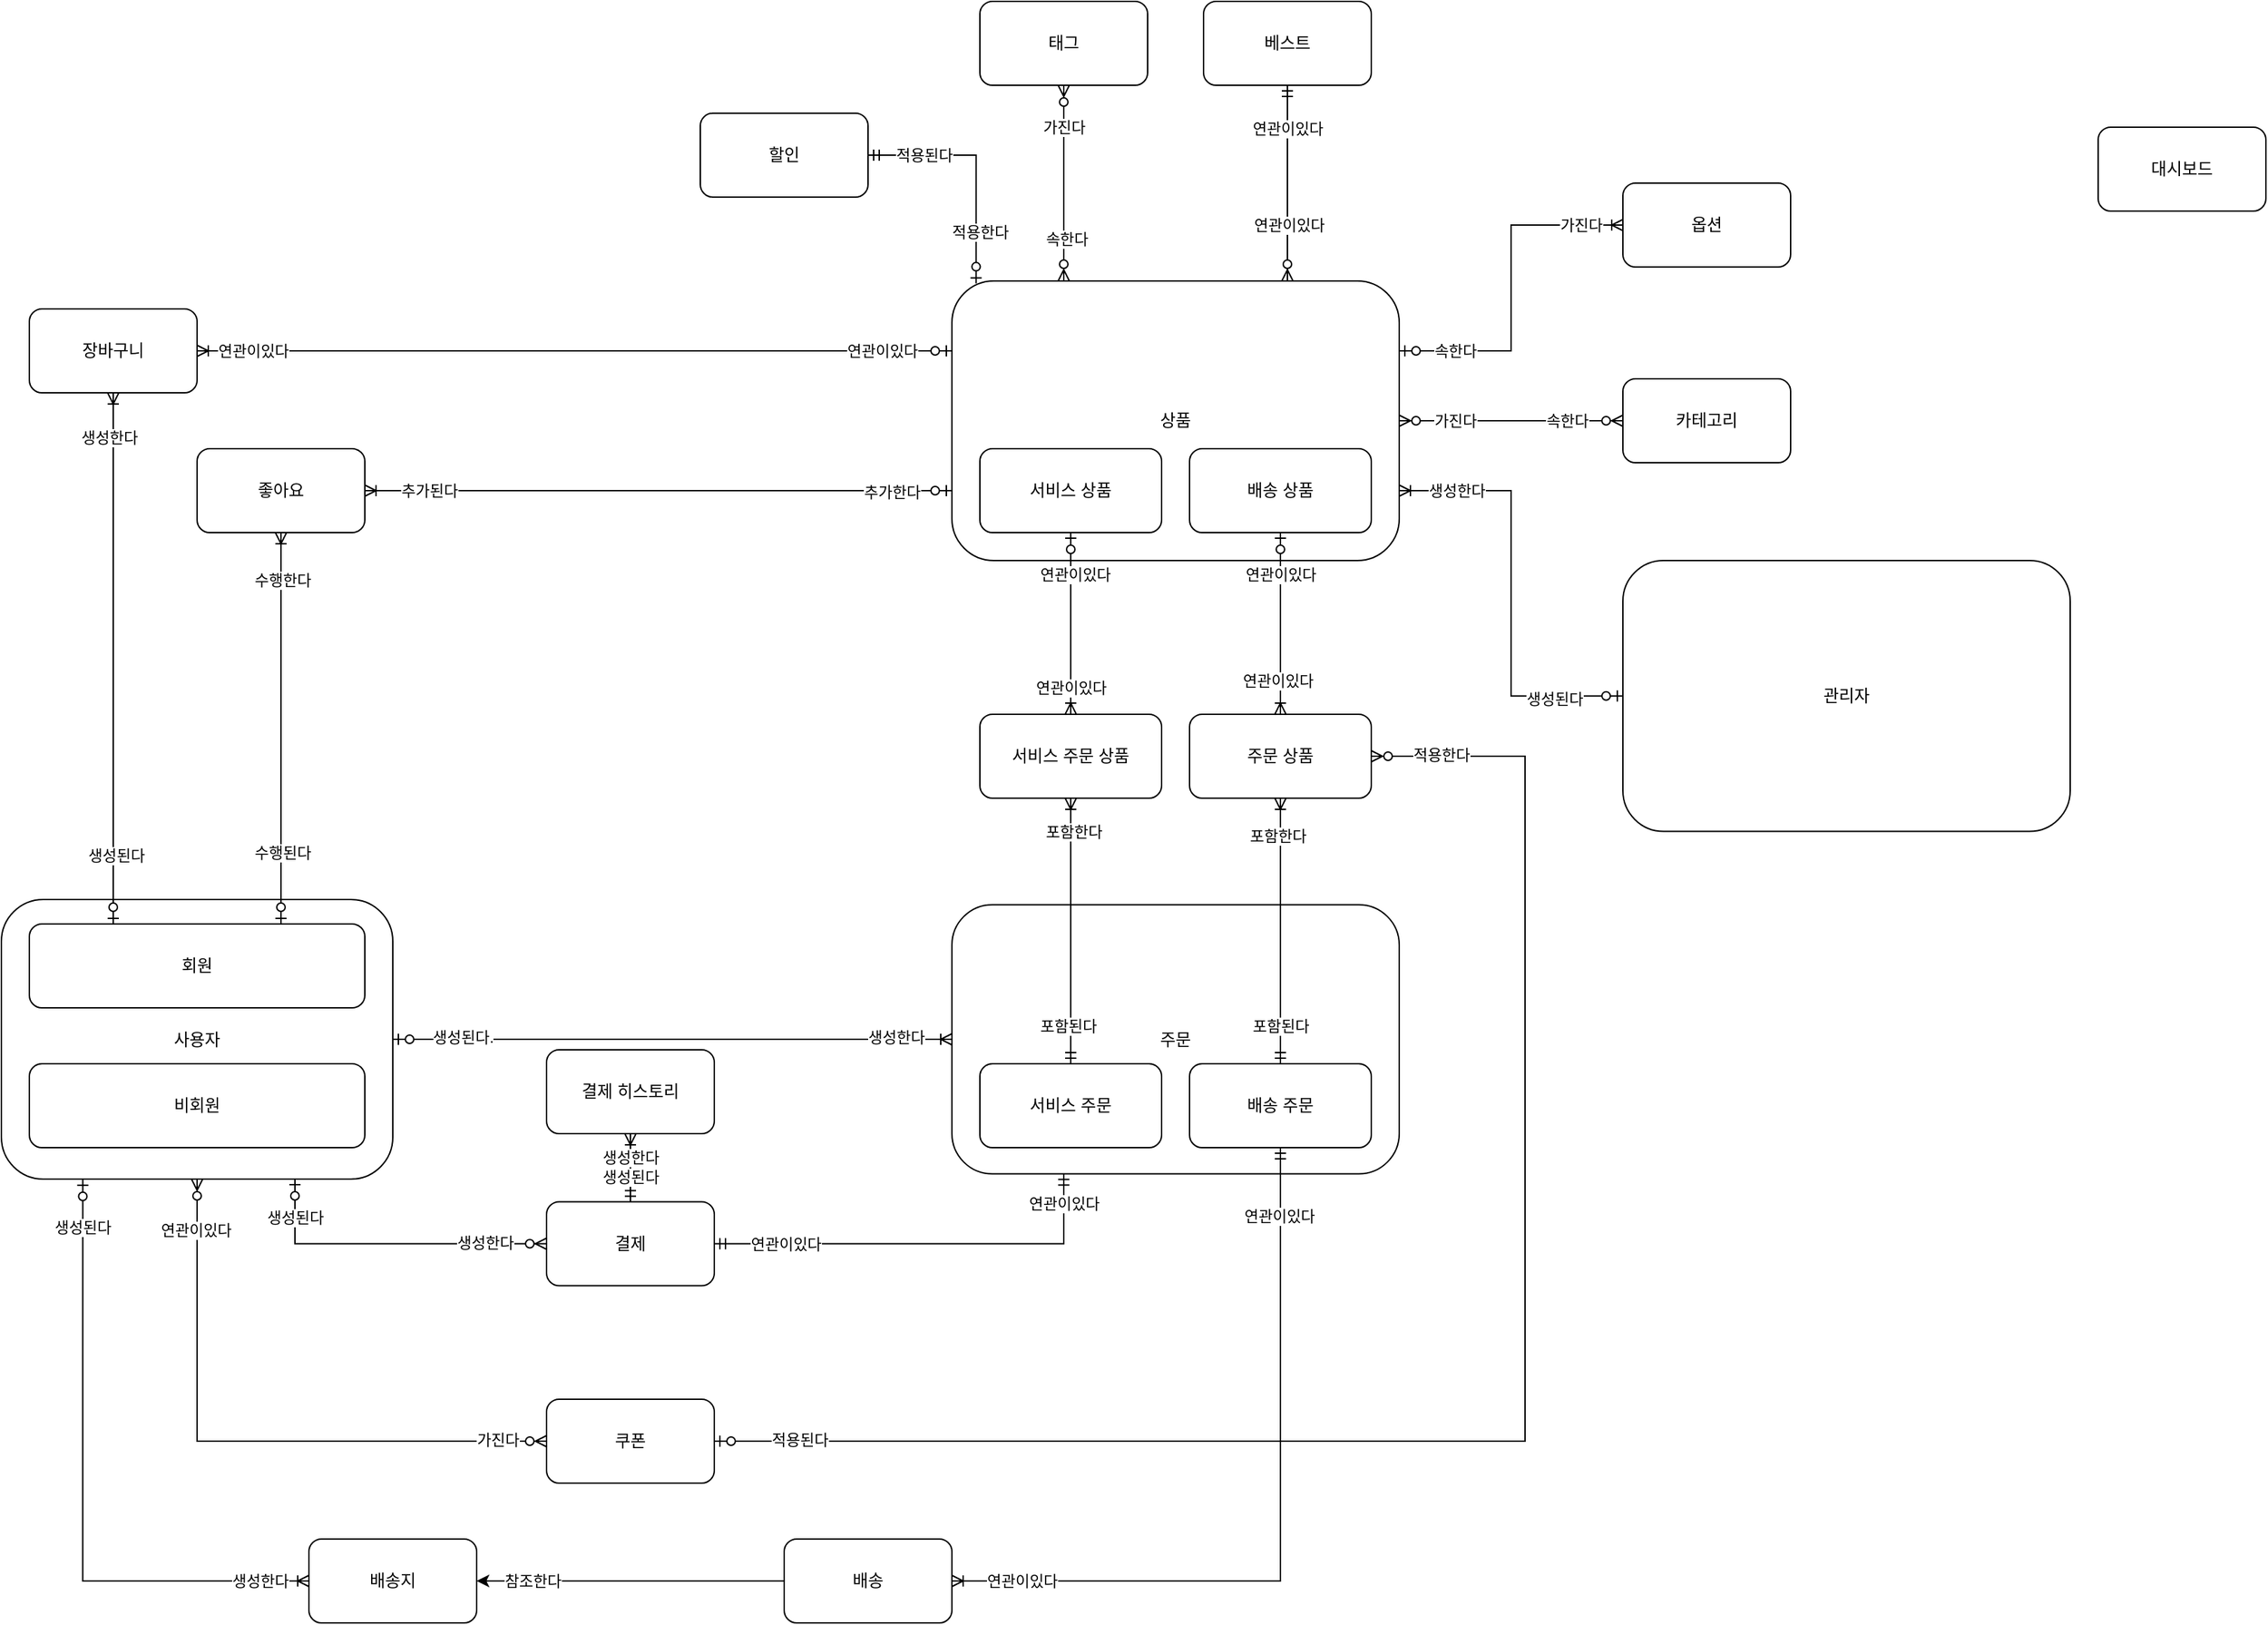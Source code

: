 <mxfile version="14.9.8" type="github">
  <diagram id="R2lEEEUBdFMjLlhIrx00" name="Page-1">
    <mxGraphModel dx="2787" dy="2333" grid="1" gridSize="10" guides="1" tooltips="1" connect="1" arrows="1" fold="1" page="1" pageScale="1" pageWidth="850" pageHeight="1100" math="0" shadow="0" extFonts="Permanent Marker^https://fonts.googleapis.com/css?family=Permanent+Marker">
      <root>
        <mxCell id="0" />
        <mxCell id="1" parent="0" />
        <mxCell id="2hnRYmLBY4R5disIURur-57" style="edgeStyle=orthogonalEdgeStyle;rounded=0;orthogonalLoop=1;jettySize=auto;html=1;entryX=0.5;entryY=1;entryDx=0;entryDy=0;startArrow=ERzeroToMany;startFill=1;endArrow=ERzeroToMany;endFill=1;exitX=0.25;exitY=0;exitDx=0;exitDy=0;" parent="1" source="2hnRYmLBY4R5disIURur-1" target="2hnRYmLBY4R5disIURur-8" edge="1">
          <mxGeometry relative="1" as="geometry" />
        </mxCell>
        <mxCell id="yDSy416Q2fZjyIFjz2US-16" value="가진다" style="edgeLabel;html=1;align=center;verticalAlign=middle;resizable=0;points=[];" parent="2hnRYmLBY4R5disIURur-57" vertex="1" connectable="0">
          <mxGeometry x="0.346" relative="1" as="geometry">
            <mxPoint y="-16" as="offset" />
          </mxGeometry>
        </mxCell>
        <mxCell id="yDSy416Q2fZjyIFjz2US-17" value="속한다" style="edgeLabel;html=1;align=center;verticalAlign=middle;resizable=0;points=[];" parent="2hnRYmLBY4R5disIURur-57" vertex="1" connectable="0">
          <mxGeometry x="-0.356" y="-2" relative="1" as="geometry">
            <mxPoint y="15" as="offset" />
          </mxGeometry>
        </mxCell>
        <mxCell id="oitEoYxr7aCSYyfxfLtR-1" style="edgeStyle=orthogonalEdgeStyle;rounded=0;orthogonalLoop=1;jettySize=auto;html=1;exitX=1;exitY=0.5;exitDx=0;exitDy=0;startArrow=ERzeroToMany;startFill=1;endArrow=ERzeroToMany;endFill=1;" parent="1" source="2hnRYmLBY4R5disIURur-1" target="2hnRYmLBY4R5disIURur-7" edge="1">
          <mxGeometry relative="1" as="geometry" />
        </mxCell>
        <mxCell id="yDSy416Q2fZjyIFjz2US-25" value="속한다" style="edgeLabel;html=1;align=center;verticalAlign=middle;resizable=0;points=[];" parent="oitEoYxr7aCSYyfxfLtR-1" vertex="1" connectable="0">
          <mxGeometry x="0.683" y="2" relative="1" as="geometry">
            <mxPoint x="-15" y="2" as="offset" />
          </mxGeometry>
        </mxCell>
        <mxCell id="yDSy416Q2fZjyIFjz2US-26" value="가진다" style="edgeLabel;html=1;align=center;verticalAlign=middle;resizable=0;points=[];" parent="oitEoYxr7aCSYyfxfLtR-1" vertex="1" connectable="0">
          <mxGeometry x="-0.661" y="2" relative="1" as="geometry">
            <mxPoint x="13" y="2" as="offset" />
          </mxGeometry>
        </mxCell>
        <mxCell id="_jcvvK5TQMSsKn6ra5zK-13" style="edgeStyle=orthogonalEdgeStyle;rounded=0;orthogonalLoop=1;jettySize=auto;html=1;exitX=1;exitY=0.25;exitDx=0;exitDy=0;entryX=0;entryY=0.5;entryDx=0;entryDy=0;startArrow=ERzeroToOne;startFill=1;endArrow=ERoneToMany;endFill=0;" parent="1" source="2hnRYmLBY4R5disIURur-1" target="_jcvvK5TQMSsKn6ra5zK-12" edge="1">
          <mxGeometry relative="1" as="geometry" />
        </mxCell>
        <mxCell id="yDSy416Q2fZjyIFjz2US-23" value="가진다" style="edgeLabel;html=1;align=center;verticalAlign=middle;resizable=0;points=[];" parent="_jcvvK5TQMSsKn6ra5zK-13" vertex="1" connectable="0">
          <mxGeometry x="0.791" y="2" relative="1" as="geometry">
            <mxPoint x="-4" y="2" as="offset" />
          </mxGeometry>
        </mxCell>
        <mxCell id="yDSy416Q2fZjyIFjz2US-24" value="속한다" style="edgeLabel;html=1;align=center;verticalAlign=middle;resizable=0;points=[];" parent="_jcvvK5TQMSsKn6ra5zK-13" vertex="1" connectable="0">
          <mxGeometry x="-0.756" y="4" relative="1" as="geometry">
            <mxPoint x="9" y="4" as="offset" />
          </mxGeometry>
        </mxCell>
        <mxCell id="2hnRYmLBY4R5disIURur-1" value="상품" style="rounded=1;whiteSpace=wrap;html=1;" parent="1" vertex="1">
          <mxGeometry x="40" y="120" width="320" height="200" as="geometry" />
        </mxCell>
        <mxCell id="_jcvvK5TQMSsKn6ra5zK-4" style="edgeStyle=orthogonalEdgeStyle;rounded=0;orthogonalLoop=1;jettySize=auto;html=1;exitX=0.5;exitY=1;exitDx=0;exitDy=0;entryX=0.5;entryY=0;entryDx=0;entryDy=0;startArrow=ERzeroToOne;startFill=1;endArrow=ERoneToMany;endFill=0;" parent="1" source="2hnRYmLBY4R5disIURur-3" target="_jcvvK5TQMSsKn6ra5zK-2" edge="1">
          <mxGeometry relative="1" as="geometry" />
        </mxCell>
        <mxCell id="yDSy416Q2fZjyIFjz2US-31" value="연관이있다" style="edgeLabel;html=1;align=center;verticalAlign=middle;resizable=0;points=[];" parent="_jcvvK5TQMSsKn6ra5zK-4" vertex="1" connectable="0">
          <mxGeometry x="-0.29" y="3" relative="1" as="geometry">
            <mxPoint y="-16" as="offset" />
          </mxGeometry>
        </mxCell>
        <mxCell id="yDSy416Q2fZjyIFjz2US-32" value="연관이있다" style="edgeLabel;html=1;align=center;verticalAlign=middle;resizable=0;points=[];" parent="_jcvvK5TQMSsKn6ra5zK-4" vertex="1" connectable="0">
          <mxGeometry x="0.209" relative="1" as="geometry">
            <mxPoint y="32" as="offset" />
          </mxGeometry>
        </mxCell>
        <mxCell id="2hnRYmLBY4R5disIURur-3" value="서비스 상품" style="rounded=1;whiteSpace=wrap;html=1;" parent="1" vertex="1">
          <mxGeometry x="60" y="240" width="130" height="60" as="geometry" />
        </mxCell>
        <mxCell id="_jcvvK5TQMSsKn6ra5zK-7" style="edgeStyle=orthogonalEdgeStyle;rounded=0;orthogonalLoop=1;jettySize=auto;html=1;entryX=0.5;entryY=0;entryDx=0;entryDy=0;startArrow=ERzeroToOne;startFill=1;endArrow=ERoneToMany;endFill=0;" parent="1" source="2hnRYmLBY4R5disIURur-4" target="_jcvvK5TQMSsKn6ra5zK-1" edge="1">
          <mxGeometry relative="1" as="geometry" />
        </mxCell>
        <mxCell id="yDSy416Q2fZjyIFjz2US-29" value="연관이있다" style="edgeLabel;html=1;align=center;verticalAlign=middle;resizable=0;points=[];" parent="_jcvvK5TQMSsKn6ra5zK-7" vertex="1" connectable="0">
          <mxGeometry x="-0.213" y="1" relative="1" as="geometry">
            <mxPoint x="-1" y="-21" as="offset" />
          </mxGeometry>
        </mxCell>
        <mxCell id="yDSy416Q2fZjyIFjz2US-30" value="연관이있다" style="edgeLabel;html=1;align=center;verticalAlign=middle;resizable=0;points=[];" parent="_jcvvK5TQMSsKn6ra5zK-7" vertex="1" connectable="0">
          <mxGeometry x="0.633" y="-2" relative="1" as="geometry">
            <mxPoint as="offset" />
          </mxGeometry>
        </mxCell>
        <mxCell id="2hnRYmLBY4R5disIURur-4" value="배송 상품" style="rounded=1;whiteSpace=wrap;html=1;" parent="1" vertex="1">
          <mxGeometry x="210" y="240" width="130" height="60" as="geometry" />
        </mxCell>
        <mxCell id="2hnRYmLBY4R5disIURur-36" style="edgeStyle=orthogonalEdgeStyle;rounded=0;orthogonalLoop=1;jettySize=auto;html=1;entryX=1;entryY=0.5;entryDx=0;entryDy=0;startArrow=none;startFill=0;endArrow=classic;endFill=1;" parent="1" source="2hnRYmLBY4R5disIURur-5" target="2hnRYmLBY4R5disIURur-6" edge="1">
          <mxGeometry relative="1" as="geometry" />
        </mxCell>
        <mxCell id="yDSy416Q2fZjyIFjz2US-48" value="참조한다" style="edgeLabel;html=1;align=center;verticalAlign=middle;resizable=0;points=[];" parent="2hnRYmLBY4R5disIURur-36" vertex="1" connectable="0">
          <mxGeometry x="0.803" y="-1" relative="1" as="geometry">
            <mxPoint x="18" y="1" as="offset" />
          </mxGeometry>
        </mxCell>
        <mxCell id="2hnRYmLBY4R5disIURur-5" value="배송" style="rounded=1;whiteSpace=wrap;html=1;" parent="1" vertex="1">
          <mxGeometry x="-80" y="1020" width="120" height="60" as="geometry" />
        </mxCell>
        <mxCell id="2hnRYmLBY4R5disIURur-37" style="edgeStyle=orthogonalEdgeStyle;rounded=0;orthogonalLoop=1;jettySize=auto;html=1;entryX=0.208;entryY=1.002;entryDx=0;entryDy=0;startArrow=ERoneToMany;startFill=0;endArrow=ERzeroToOne;endFill=1;exitX=0;exitY=0.5;exitDx=0;exitDy=0;entryPerimeter=0;" parent="1" source="2hnRYmLBY4R5disIURur-6" target="2hnRYmLBY4R5disIURur-14" edge="1">
          <mxGeometry relative="1" as="geometry" />
        </mxCell>
        <mxCell id="yDSy416Q2fZjyIFjz2US-49" value="생성된다" style="edgeLabel;html=1;align=center;verticalAlign=middle;resizable=0;points=[];" parent="2hnRYmLBY4R5disIURur-37" vertex="1" connectable="0">
          <mxGeometry x="0.85" relative="1" as="geometry">
            <mxPoint as="offset" />
          </mxGeometry>
        </mxCell>
        <mxCell id="yDSy416Q2fZjyIFjz2US-50" value="생성한다" style="edgeLabel;html=1;align=center;verticalAlign=middle;resizable=0;points=[];" parent="2hnRYmLBY4R5disIURur-37" vertex="1" connectable="0">
          <mxGeometry x="-0.841" relative="1" as="geometry">
            <mxPoint as="offset" />
          </mxGeometry>
        </mxCell>
        <mxCell id="2hnRYmLBY4R5disIURur-6" value="배송지" style="rounded=1;whiteSpace=wrap;html=1;" parent="1" vertex="1">
          <mxGeometry x="-420" y="1020" width="120" height="60" as="geometry" />
        </mxCell>
        <mxCell id="2hnRYmLBY4R5disIURur-7" value="카테고리" style="rounded=1;whiteSpace=wrap;html=1;" parent="1" vertex="1">
          <mxGeometry x="520" y="190" width="120" height="60" as="geometry" />
        </mxCell>
        <mxCell id="2hnRYmLBY4R5disIURur-8" value="태그" style="rounded=1;whiteSpace=wrap;html=1;" parent="1" vertex="1">
          <mxGeometry x="60" y="-80" width="120" height="60" as="geometry" />
        </mxCell>
        <mxCell id="2hnRYmLBY4R5disIURur-58" style="edgeStyle=orthogonalEdgeStyle;rounded=0;orthogonalLoop=1;jettySize=auto;html=1;entryX=0.75;entryY=0;entryDx=0;entryDy=0;startArrow=ERmandOne;startFill=0;endArrow=ERzeroToMany;endFill=1;" parent="1" source="2hnRYmLBY4R5disIURur-9" target="2hnRYmLBY4R5disIURur-1" edge="1">
          <mxGeometry relative="1" as="geometry" />
        </mxCell>
        <mxCell id="yDSy416Q2fZjyIFjz2US-18" value="연관이있다" style="edgeLabel;html=1;align=center;verticalAlign=middle;resizable=0;points=[];" parent="2hnRYmLBY4R5disIURur-58" vertex="1" connectable="0">
          <mxGeometry x="-0.382" y="-1" relative="1" as="geometry">
            <mxPoint x="1" y="-13" as="offset" />
          </mxGeometry>
        </mxCell>
        <mxCell id="yDSy416Q2fZjyIFjz2US-22" value="연관이있다" style="edgeLabel;html=1;align=center;verticalAlign=middle;resizable=0;points=[];" parent="2hnRYmLBY4R5disIURur-58" vertex="1" connectable="0">
          <mxGeometry x="0.273" y="1" relative="1" as="geometry">
            <mxPoint y="11" as="offset" />
          </mxGeometry>
        </mxCell>
        <mxCell id="2hnRYmLBY4R5disIURur-9" value="베스트" style="rounded=1;whiteSpace=wrap;html=1;" parent="1" vertex="1">
          <mxGeometry x="220" y="-80" width="120" height="60" as="geometry" />
        </mxCell>
        <mxCell id="2hnRYmLBY4R5disIURur-56" style="edgeStyle=orthogonalEdgeStyle;rounded=0;orthogonalLoop=1;jettySize=auto;html=1;entryX=0;entryY=0.25;entryDx=0;entryDy=0;startArrow=ERoneToMany;startFill=0;endArrow=ERzeroToOne;endFill=1;" parent="1" source="2hnRYmLBY4R5disIURur-10" target="2hnRYmLBY4R5disIURur-1" edge="1">
          <mxGeometry relative="1" as="geometry" />
        </mxCell>
        <mxCell id="yDSy416Q2fZjyIFjz2US-7" value="연관이있다" style="edgeLabel;html=1;align=center;verticalAlign=middle;resizable=0;points=[];" parent="2hnRYmLBY4R5disIURur-56" vertex="1" connectable="0">
          <mxGeometry x="-0.865" y="-3" relative="1" as="geometry">
            <mxPoint x="3" y="-3" as="offset" />
          </mxGeometry>
        </mxCell>
        <mxCell id="yDSy416Q2fZjyIFjz2US-8" value="연관이있다" style="edgeLabel;html=1;align=center;verticalAlign=middle;resizable=0;points=[];" parent="2hnRYmLBY4R5disIURur-56" vertex="1" connectable="0">
          <mxGeometry x="0.758" y="4" relative="1" as="geometry">
            <mxPoint x="15" y="4" as="offset" />
          </mxGeometry>
        </mxCell>
        <mxCell id="2hnRYmLBY4R5disIURur-10" value="장바구니" style="rounded=1;whiteSpace=wrap;html=1;" parent="1" vertex="1">
          <mxGeometry x="-620" y="140" width="120" height="60" as="geometry" />
        </mxCell>
        <mxCell id="2hnRYmLBY4R5disIURur-11" value="대시보드" style="rounded=1;whiteSpace=wrap;html=1;" parent="1" vertex="1">
          <mxGeometry x="860" y="10" width="120" height="60" as="geometry" />
        </mxCell>
        <mxCell id="2hnRYmLBY4R5disIURur-12" value="쿠폰" style="rounded=1;whiteSpace=wrap;html=1;" parent="1" vertex="1">
          <mxGeometry x="-250" y="920" width="120" height="60" as="geometry" />
        </mxCell>
        <mxCell id="2hnRYmLBY4R5disIURur-29" style="edgeStyle=orthogonalEdgeStyle;rounded=0;orthogonalLoop=1;jettySize=auto;html=1;entryX=0.25;entryY=1;entryDx=0;entryDy=0;startArrow=ERmandOne;startFill=0;endArrow=ERmandOne;endFill=0;" parent="1" source="2hnRYmLBY4R5disIURur-13" target="2hnRYmLBY4R5disIURur-19" edge="1">
          <mxGeometry relative="1" as="geometry" />
        </mxCell>
        <mxCell id="yDSy416Q2fZjyIFjz2US-43" value="연관이있다" style="edgeLabel;html=1;align=center;verticalAlign=middle;resizable=0;points=[];" parent="2hnRYmLBY4R5disIURur-29" vertex="1" connectable="0">
          <mxGeometry x="-0.785" y="2" relative="1" as="geometry">
            <mxPoint x="18" y="2" as="offset" />
          </mxGeometry>
        </mxCell>
        <mxCell id="yDSy416Q2fZjyIFjz2US-45" value="연관이있다" style="edgeLabel;html=1;align=center;verticalAlign=middle;resizable=0;points=[];" parent="2hnRYmLBY4R5disIURur-29" vertex="1" connectable="0">
          <mxGeometry x="0.74" y="2" relative="1" as="geometry">
            <mxPoint x="2" y="-18" as="offset" />
          </mxGeometry>
        </mxCell>
        <mxCell id="2hnRYmLBY4R5disIURur-30" style="edgeStyle=orthogonalEdgeStyle;rounded=0;orthogonalLoop=1;jettySize=auto;html=1;entryX=0.5;entryY=1;entryDx=0;entryDy=0;startArrow=ERmandOne;startFill=0;endArrow=ERoneToMany;endFill=0;" parent="1" source="2hnRYmLBY4R5disIURur-13" target="2hnRYmLBY4R5disIURur-28" edge="1">
          <mxGeometry relative="1" as="geometry" />
        </mxCell>
        <mxCell id="yDSy416Q2fZjyIFjz2US-39" value="생성한다" style="edgeLabel;html=1;align=center;verticalAlign=middle;resizable=0;points=[];" parent="2hnRYmLBY4R5disIURur-30" vertex="1" connectable="0">
          <mxGeometry x="0.335" y="-2" relative="1" as="geometry">
            <mxPoint x="-2" as="offset" />
          </mxGeometry>
        </mxCell>
        <mxCell id="yDSy416Q2fZjyIFjz2US-40" value="생성된다" style="edgeLabel;html=1;align=center;verticalAlign=middle;resizable=0;points=[];" parent="2hnRYmLBY4R5disIURur-30" vertex="1" connectable="0">
          <mxGeometry x="-0.239" y="1" relative="1" as="geometry">
            <mxPoint x="1" as="offset" />
          </mxGeometry>
        </mxCell>
        <mxCell id="2hnRYmLBY4R5disIURur-13" value="결제" style="rounded=1;whiteSpace=wrap;html=1;" parent="1" vertex="1">
          <mxGeometry x="-250" y="778.75" width="120" height="60" as="geometry" />
        </mxCell>
        <mxCell id="2hnRYmLBY4R5disIURur-32" style="edgeStyle=orthogonalEdgeStyle;rounded=0;orthogonalLoop=1;jettySize=auto;html=1;startArrow=ERzeroToMany;startFill=1;endArrow=ERzeroToMany;endFill=1;entryX=0;entryY=0.5;entryDx=0;entryDy=0;" parent="1" source="2hnRYmLBY4R5disIURur-14" target="2hnRYmLBY4R5disIURur-12" edge="1">
          <mxGeometry relative="1" as="geometry">
            <mxPoint x="-320" y="880" as="targetPoint" />
            <Array as="points">
              <mxPoint x="-500" y="950" />
            </Array>
          </mxGeometry>
        </mxCell>
        <mxCell id="yDSy416Q2fZjyIFjz2US-51" value="가진다" style="edgeLabel;html=1;align=center;verticalAlign=middle;resizable=0;points=[];" parent="2hnRYmLBY4R5disIURur-32" vertex="1" connectable="0">
          <mxGeometry x="0.838" y="1" relative="1" as="geometry">
            <mxPoint as="offset" />
          </mxGeometry>
        </mxCell>
        <mxCell id="yDSy416Q2fZjyIFjz2US-52" value="연관이있다" style="edgeLabel;html=1;align=center;verticalAlign=middle;resizable=0;points=[];" parent="2hnRYmLBY4R5disIURur-32" vertex="1" connectable="0">
          <mxGeometry x="-0.833" y="-1" relative="1" as="geometry">
            <mxPoint as="offset" />
          </mxGeometry>
        </mxCell>
        <mxCell id="2hnRYmLBY4R5disIURur-14" value="사용자" style="rounded=1;whiteSpace=wrap;html=1;" parent="1" vertex="1">
          <mxGeometry x="-640" y="562.5" width="280" height="200" as="geometry" />
        </mxCell>
        <mxCell id="2hnRYmLBY4R5disIURur-24" style="edgeStyle=orthogonalEdgeStyle;rounded=0;orthogonalLoop=1;jettySize=auto;html=1;entryX=0;entryY=0.5;entryDx=0;entryDy=0;startArrow=ERzeroToOne;startFill=1;endArrow=ERoneToMany;endFill=0;exitX=1;exitY=0.5;exitDx=0;exitDy=0;" parent="1" source="2hnRYmLBY4R5disIURur-14" target="2hnRYmLBY4R5disIURur-19" edge="1">
          <mxGeometry relative="1" as="geometry">
            <mxPoint x="-80" y="680" as="sourcePoint" />
          </mxGeometry>
        </mxCell>
        <mxCell id="yDSy416Q2fZjyIFjz2US-37" value="생성한다" style="edgeLabel;html=1;align=center;verticalAlign=middle;resizable=0;points=[];" parent="2hnRYmLBY4R5disIURur-24" vertex="1" connectable="0">
          <mxGeometry x="0.815" y="-1" relative="1" as="geometry">
            <mxPoint x="-3" y="-3" as="offset" />
          </mxGeometry>
        </mxCell>
        <mxCell id="yDSy416Q2fZjyIFjz2US-38" value="생성된다." style="edgeLabel;html=1;align=center;verticalAlign=middle;resizable=0;points=[];" parent="2hnRYmLBY4R5disIURur-24" vertex="1" connectable="0">
          <mxGeometry x="-0.805" y="2" relative="1" as="geometry">
            <mxPoint x="11" as="offset" />
          </mxGeometry>
        </mxCell>
        <mxCell id="2hnRYmLBY4R5disIURur-15" value="비회원" style="rounded=1;whiteSpace=wrap;html=1;" parent="1" vertex="1">
          <mxGeometry x="-620" y="680" width="240" height="60" as="geometry" />
        </mxCell>
        <mxCell id="oitEoYxr7aCSYyfxfLtR-3" style="edgeStyle=orthogonalEdgeStyle;rounded=0;orthogonalLoop=1;jettySize=auto;html=1;entryX=1;entryY=0.75;entryDx=0;entryDy=0;startArrow=ERzeroToOne;startFill=1;endArrow=ERoneToMany;endFill=0;" parent="1" source="2hnRYmLBY4R5disIURur-16" target="2hnRYmLBY4R5disIURur-1" edge="1">
          <mxGeometry relative="1" as="geometry" />
        </mxCell>
        <mxCell id="yDSy416Q2fZjyIFjz2US-27" value="생성한다" style="edgeLabel;html=1;align=center;verticalAlign=middle;resizable=0;points=[];" parent="oitEoYxr7aCSYyfxfLtR-3" vertex="1" connectable="0">
          <mxGeometry x="0.839" y="-3" relative="1" as="geometry">
            <mxPoint x="16" y="3" as="offset" />
          </mxGeometry>
        </mxCell>
        <mxCell id="yDSy416Q2fZjyIFjz2US-28" value="생성된다" style="edgeLabel;html=1;align=center;verticalAlign=middle;resizable=0;points=[];" parent="oitEoYxr7aCSYyfxfLtR-3" vertex="1" connectable="0">
          <mxGeometry x="-0.624" y="2" relative="1" as="geometry">
            <mxPoint x="8" as="offset" />
          </mxGeometry>
        </mxCell>
        <mxCell id="2hnRYmLBY4R5disIURur-16" value="관리자" style="rounded=1;whiteSpace=wrap;html=1;" parent="1" vertex="1">
          <mxGeometry x="520" y="320" width="320" height="193.75" as="geometry" />
        </mxCell>
        <mxCell id="2hnRYmLBY4R5disIURur-55" style="edgeStyle=orthogonalEdgeStyle;rounded=0;orthogonalLoop=1;jettySize=auto;html=1;entryX=0;entryY=0.75;entryDx=0;entryDy=0;startArrow=ERoneToMany;startFill=0;endArrow=ERzeroToOne;endFill=1;" parent="1" source="2hnRYmLBY4R5disIURur-17" target="2hnRYmLBY4R5disIURur-1" edge="1">
          <mxGeometry relative="1" as="geometry" />
        </mxCell>
        <mxCell id="yDSy416Q2fZjyIFjz2US-9" value="Text" style="edgeLabel;html=1;align=center;verticalAlign=middle;resizable=0;points=[];" parent="2hnRYmLBY4R5disIURur-55" vertex="1" connectable="0">
          <mxGeometry x="-0.791" y="1" relative="1" as="geometry">
            <mxPoint as="offset" />
          </mxGeometry>
        </mxCell>
        <mxCell id="yDSy416Q2fZjyIFjz2US-11" value="추가된다" style="edgeLabel;html=1;align=center;verticalAlign=middle;resizable=0;points=[];" parent="2hnRYmLBY4R5disIURur-55" vertex="1" connectable="0">
          <mxGeometry x="-0.783" relative="1" as="geometry">
            <mxPoint as="offset" />
          </mxGeometry>
        </mxCell>
        <mxCell id="yDSy416Q2fZjyIFjz2US-12" value="추가한다" style="edgeLabel;html=1;align=center;verticalAlign=middle;resizable=0;points=[];" parent="2hnRYmLBY4R5disIURur-55" vertex="1" connectable="0">
          <mxGeometry x="0.793" y="-1" relative="1" as="geometry">
            <mxPoint as="offset" />
          </mxGeometry>
        </mxCell>
        <mxCell id="2hnRYmLBY4R5disIURur-17" value="좋아요" style="rounded=1;whiteSpace=wrap;html=1;" parent="1" vertex="1">
          <mxGeometry x="-500" y="240" width="120" height="60" as="geometry" />
        </mxCell>
        <mxCell id="2hnRYmLBY4R5disIURur-19" value="주문" style="rounded=1;whiteSpace=wrap;html=1;" parent="1" vertex="1">
          <mxGeometry x="40" y="566.25" width="320" height="192.5" as="geometry" />
        </mxCell>
        <mxCell id="2hnRYmLBY4R5disIURur-27" style="edgeStyle=orthogonalEdgeStyle;rounded=0;orthogonalLoop=1;jettySize=auto;html=1;startArrow=ERzeroToOne;startFill=1;endArrow=ERzeroToMany;endFill=1;entryX=0;entryY=0.5;entryDx=0;entryDy=0;exitX=0.75;exitY=1;exitDx=0;exitDy=0;" parent="1" source="2hnRYmLBY4R5disIURur-14" target="2hnRYmLBY4R5disIURur-13" edge="1">
          <mxGeometry relative="1" as="geometry">
            <mxPoint x="-480" y="750" as="sourcePoint" />
            <mxPoint x="-190" y="750" as="targetPoint" />
          </mxGeometry>
        </mxCell>
        <mxCell id="yDSy416Q2fZjyIFjz2US-46" value="생성한다" style="edgeLabel;html=1;align=center;verticalAlign=middle;resizable=0;points=[];" parent="2hnRYmLBY4R5disIURur-27" vertex="1" connectable="0">
          <mxGeometry x="0.615" y="1" relative="1" as="geometry">
            <mxPoint as="offset" />
          </mxGeometry>
        </mxCell>
        <mxCell id="yDSy416Q2fZjyIFjz2US-47" value="생성된다" style="edgeLabel;html=1;align=center;verticalAlign=middle;resizable=0;points=[];" parent="2hnRYmLBY4R5disIURur-27" vertex="1" connectable="0">
          <mxGeometry x="-0.669" relative="1" as="geometry">
            <mxPoint y="-10" as="offset" />
          </mxGeometry>
        </mxCell>
        <mxCell id="2hnRYmLBY4R5disIURur-28" value="결제 히스토리" style="rounded=1;whiteSpace=wrap;html=1;" parent="1" vertex="1">
          <mxGeometry x="-250" y="670" width="120" height="60" as="geometry" />
        </mxCell>
        <mxCell id="_jcvvK5TQMSsKn6ra5zK-5" style="edgeStyle=orthogonalEdgeStyle;rounded=0;orthogonalLoop=1;jettySize=auto;html=1;exitX=0.5;exitY=0;exitDx=0;exitDy=0;startArrow=ERmandOne;startFill=0;endArrow=ERoneToMany;endFill=0;" parent="1" source="2hnRYmLBY4R5disIURur-39" target="_jcvvK5TQMSsKn6ra5zK-2" edge="1">
          <mxGeometry relative="1" as="geometry" />
        </mxCell>
        <mxCell id="yDSy416Q2fZjyIFjz2US-35" value="포함된다" style="edgeLabel;html=1;align=center;verticalAlign=middle;resizable=0;points=[];" parent="_jcvvK5TQMSsKn6ra5zK-5" vertex="1" connectable="0">
          <mxGeometry x="-0.717" y="2" relative="1" as="geometry">
            <mxPoint as="offset" />
          </mxGeometry>
        </mxCell>
        <mxCell id="yDSy416Q2fZjyIFjz2US-36" value="포함한다" style="edgeLabel;html=1;align=center;verticalAlign=middle;resizable=0;points=[];" parent="_jcvvK5TQMSsKn6ra5zK-5" vertex="1" connectable="0">
          <mxGeometry x="0.748" y="-2" relative="1" as="geometry">
            <mxPoint as="offset" />
          </mxGeometry>
        </mxCell>
        <mxCell id="2hnRYmLBY4R5disIURur-39" value="서비스 주문" style="rounded=1;whiteSpace=wrap;html=1;" parent="1" vertex="1">
          <mxGeometry x="60" y="680" width="130" height="60" as="geometry" />
        </mxCell>
        <mxCell id="2hnRYmLBY4R5disIURur-45" style="edgeStyle=orthogonalEdgeStyle;rounded=0;orthogonalLoop=1;jettySize=auto;html=1;exitX=0.5;exitY=1;exitDx=0;exitDy=0;entryX=1;entryY=0.5;entryDx=0;entryDy=0;startArrow=ERmandOne;startFill=0;endArrow=ERoneToMany;endFill=0;" parent="1" source="2hnRYmLBY4R5disIURur-40" target="2hnRYmLBY4R5disIURur-5" edge="1">
          <mxGeometry relative="1" as="geometry" />
        </mxCell>
        <mxCell id="yDSy416Q2fZjyIFjz2US-59" value="연관이있다" style="edgeLabel;html=1;align=center;verticalAlign=middle;resizable=0;points=[];" parent="2hnRYmLBY4R5disIURur-45" vertex="1" connectable="0">
          <mxGeometry x="-0.821" y="-1" relative="1" as="geometry">
            <mxPoint as="offset" />
          </mxGeometry>
        </mxCell>
        <mxCell id="yDSy416Q2fZjyIFjz2US-60" value="연관이있다" style="edgeLabel;html=1;align=center;verticalAlign=middle;resizable=0;points=[];" parent="2hnRYmLBY4R5disIURur-45" vertex="1" connectable="0">
          <mxGeometry x="0.885" y="-3" relative="1" as="geometry">
            <mxPoint x="18" y="3" as="offset" />
          </mxGeometry>
        </mxCell>
        <mxCell id="_jcvvK5TQMSsKn6ra5zK-8" style="edgeStyle=orthogonalEdgeStyle;rounded=0;orthogonalLoop=1;jettySize=auto;html=1;exitX=0.5;exitY=0;exitDx=0;exitDy=0;entryX=0.5;entryY=1;entryDx=0;entryDy=0;startArrow=ERmandOne;startFill=0;endArrow=ERoneToMany;endFill=0;" parent="1" source="2hnRYmLBY4R5disIURur-40" target="_jcvvK5TQMSsKn6ra5zK-1" edge="1">
          <mxGeometry relative="1" as="geometry" />
        </mxCell>
        <mxCell id="yDSy416Q2fZjyIFjz2US-33" value="포함한다" style="edgeLabel;html=1;align=center;verticalAlign=middle;resizable=0;points=[];" parent="_jcvvK5TQMSsKn6ra5zK-8" vertex="1" connectable="0">
          <mxGeometry x="0.721" y="2" relative="1" as="geometry">
            <mxPoint as="offset" />
          </mxGeometry>
        </mxCell>
        <mxCell id="yDSy416Q2fZjyIFjz2US-34" value="포함된다" style="edgeLabel;html=1;align=center;verticalAlign=middle;resizable=0;points=[];" parent="_jcvvK5TQMSsKn6ra5zK-8" vertex="1" connectable="0">
          <mxGeometry x="-0.709" relative="1" as="geometry">
            <mxPoint as="offset" />
          </mxGeometry>
        </mxCell>
        <mxCell id="2hnRYmLBY4R5disIURur-40" value="배송 주문" style="rounded=1;whiteSpace=wrap;html=1;" parent="1" vertex="1">
          <mxGeometry x="210" y="680" width="130" height="60" as="geometry" />
        </mxCell>
        <mxCell id="2hnRYmLBY4R5disIURur-53" style="edgeStyle=orthogonalEdgeStyle;rounded=0;orthogonalLoop=1;jettySize=auto;html=1;entryX=0.5;entryY=1;entryDx=0;entryDy=0;startArrow=ERzeroToOne;startFill=1;endArrow=ERoneToMany;endFill=0;exitX=0.25;exitY=0;exitDx=0;exitDy=0;" parent="1" source="2hnRYmLBY4R5disIURur-52" target="2hnRYmLBY4R5disIURur-10" edge="1">
          <mxGeometry relative="1" as="geometry" />
        </mxCell>
        <mxCell id="yDSy416Q2fZjyIFjz2US-1" value="생성한다" style="edgeLabel;html=1;align=center;verticalAlign=middle;resizable=0;points=[];" parent="2hnRYmLBY4R5disIURur-53" vertex="1" connectable="0">
          <mxGeometry x="0.834" y="3" relative="1" as="geometry">
            <mxPoint as="offset" />
          </mxGeometry>
        </mxCell>
        <mxCell id="yDSy416Q2fZjyIFjz2US-2" value="생성된다" style="edgeLabel;html=1;align=center;verticalAlign=middle;resizable=0;points=[];" parent="2hnRYmLBY4R5disIURur-53" vertex="1" connectable="0">
          <mxGeometry x="-0.741" y="-2" relative="1" as="geometry">
            <mxPoint as="offset" />
          </mxGeometry>
        </mxCell>
        <mxCell id="2hnRYmLBY4R5disIURur-54" style="edgeStyle=orthogonalEdgeStyle;rounded=0;orthogonalLoop=1;jettySize=auto;html=1;entryX=0.5;entryY=1;entryDx=0;entryDy=0;startArrow=ERzeroToOne;startFill=1;endArrow=ERoneToMany;endFill=0;exitX=0.75;exitY=0;exitDx=0;exitDy=0;" parent="1" source="2hnRYmLBY4R5disIURur-52" target="2hnRYmLBY4R5disIURur-17" edge="1">
          <mxGeometry relative="1" as="geometry" />
        </mxCell>
        <mxCell id="yDSy416Q2fZjyIFjz2US-4" value="수행한다" style="edgeLabel;html=1;align=center;verticalAlign=middle;resizable=0;points=[];" parent="2hnRYmLBY4R5disIURur-54" vertex="1" connectable="0">
          <mxGeometry x="0.762" y="-1" relative="1" as="geometry">
            <mxPoint as="offset" />
          </mxGeometry>
        </mxCell>
        <mxCell id="yDSy416Q2fZjyIFjz2US-5" value="Text" style="edgeLabel;html=1;align=center;verticalAlign=middle;resizable=0;points=[];" parent="2hnRYmLBY4R5disIURur-54" vertex="1" connectable="0">
          <mxGeometry x="-0.631" relative="1" as="geometry">
            <mxPoint as="offset" />
          </mxGeometry>
        </mxCell>
        <mxCell id="yDSy416Q2fZjyIFjz2US-6" value="수행된다" style="edgeLabel;html=1;align=center;verticalAlign=middle;resizable=0;points=[];" parent="2hnRYmLBY4R5disIURur-54" vertex="1" connectable="0">
          <mxGeometry x="-0.631" y="-1" relative="1" as="geometry">
            <mxPoint as="offset" />
          </mxGeometry>
        </mxCell>
        <mxCell id="2hnRYmLBY4R5disIURur-52" value="회원" style="rounded=1;whiteSpace=wrap;html=1;" parent="1" vertex="1">
          <mxGeometry x="-620" y="580" width="240" height="60" as="geometry" />
        </mxCell>
        <mxCell id="_jcvvK5TQMSsKn6ra5zK-9" style="edgeStyle=orthogonalEdgeStyle;rounded=0;orthogonalLoop=1;jettySize=auto;html=1;startArrow=ERzeroToMany;startFill=1;endArrow=ERzeroToOne;endFill=1;" parent="1" source="_jcvvK5TQMSsKn6ra5zK-1" target="2hnRYmLBY4R5disIURur-12" edge="1">
          <mxGeometry relative="1" as="geometry">
            <Array as="points">
              <mxPoint x="450" y="460" />
              <mxPoint x="450" y="950" />
            </Array>
          </mxGeometry>
        </mxCell>
        <mxCell id="yDSy416Q2fZjyIFjz2US-55" value="적용된다" style="edgeLabel;html=1;align=center;verticalAlign=middle;resizable=0;points=[];" parent="_jcvvK5TQMSsKn6ra5zK-9" vertex="1" connectable="0">
          <mxGeometry x="0.385" y="-1" relative="1" as="geometry">
            <mxPoint x="-302" as="offset" />
          </mxGeometry>
        </mxCell>
        <mxCell id="yDSy416Q2fZjyIFjz2US-56" value="적용한다" style="edgeLabel;html=1;align=center;verticalAlign=middle;resizable=0;points=[];" parent="_jcvvK5TQMSsKn6ra5zK-9" vertex="1" connectable="0">
          <mxGeometry x="-0.951" y="1" relative="1" as="geometry">
            <mxPoint x="21" as="offset" />
          </mxGeometry>
        </mxCell>
        <mxCell id="_jcvvK5TQMSsKn6ra5zK-1" value="주문 상품" style="rounded=1;whiteSpace=wrap;html=1;" parent="1" vertex="1">
          <mxGeometry x="210" y="430" width="130" height="60" as="geometry" />
        </mxCell>
        <mxCell id="_jcvvK5TQMSsKn6ra5zK-2" value="서비스 주문 상품" style="rounded=1;whiteSpace=wrap;html=1;" parent="1" vertex="1">
          <mxGeometry x="60" y="430" width="130" height="60" as="geometry" />
        </mxCell>
        <mxCell id="_jcvvK5TQMSsKn6ra5zK-11" style="edgeStyle=orthogonalEdgeStyle;rounded=0;orthogonalLoop=1;jettySize=auto;html=1;entryX=0.054;entryY=0.009;entryDx=0;entryDy=0;entryPerimeter=0;startArrow=ERmandOne;startFill=0;endArrow=ERzeroToOne;endFill=1;" parent="1" source="_jcvvK5TQMSsKn6ra5zK-10" target="2hnRYmLBY4R5disIURur-1" edge="1">
          <mxGeometry relative="1" as="geometry" />
        </mxCell>
        <mxCell id="yDSy416Q2fZjyIFjz2US-13" value="적용된다" style="edgeLabel;html=1;align=center;verticalAlign=middle;resizable=0;points=[];" parent="_jcvvK5TQMSsKn6ra5zK-11" vertex="1" connectable="0">
          <mxGeometry x="-0.689" y="-1" relative="1" as="geometry">
            <mxPoint x="13" y="-1" as="offset" />
          </mxGeometry>
        </mxCell>
        <mxCell id="yDSy416Q2fZjyIFjz2US-14" value="적용한다" style="edgeLabel;html=1;align=center;verticalAlign=middle;resizable=0;points=[];" parent="_jcvvK5TQMSsKn6ra5zK-11" vertex="1" connectable="0">
          <mxGeometry x="0.564" y="2" relative="1" as="geometry">
            <mxPoint as="offset" />
          </mxGeometry>
        </mxCell>
        <mxCell id="_jcvvK5TQMSsKn6ra5zK-10" value="할인" style="rounded=1;whiteSpace=wrap;html=1;" parent="1" vertex="1">
          <mxGeometry x="-140" width="120" height="60" as="geometry" />
        </mxCell>
        <mxCell id="_jcvvK5TQMSsKn6ra5zK-12" value="옵션" style="rounded=1;whiteSpace=wrap;html=1;" parent="1" vertex="1">
          <mxGeometry x="520" y="50" width="120" height="60" as="geometry" />
        </mxCell>
      </root>
    </mxGraphModel>
  </diagram>
</mxfile>
